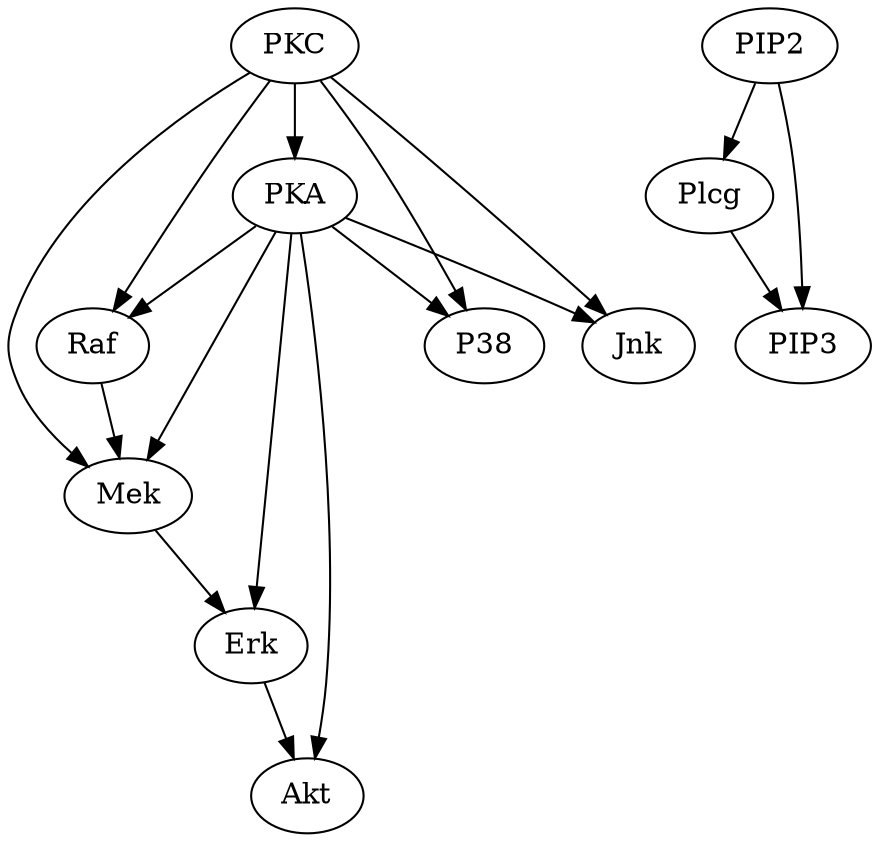 digraph G {
    "PKA" -> "Raf";
    "PKC" -> "Raf";
    "Plcg" -> "PIP3";
    "PIP2" -> "PIP3";
    "PIP2" -> "Plcg";
    "PKA" -> "Mek";
    "PKC" -> "Mek";
    "Raf" -> "Mek";
    "Mek" -> "Erk";
    "PKA" -> "Erk";
    "PKC" -> "P38";
    "PKA" -> "P38";
    "PKC" -> "PKA";
    "Erk" -> "Akt";
    "PKA" -> "Akt";
    "PKA" -> "Jnk";
    "PKC" -> "Jnk";
}
